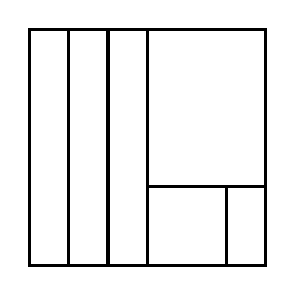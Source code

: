 \begin{tikzpicture}[very thick, scale=.5]
    \draw (0,0) rectangle (1,6);
    \draw (1,0) rectangle (2,6);
    \draw (2,0) rectangle (3,6);
    \draw (3,2) rectangle (6,6);
    \draw (3,0) rectangle (5,2);
    \draw (5,0) rectangle (6,2);
\end{tikzpicture}
